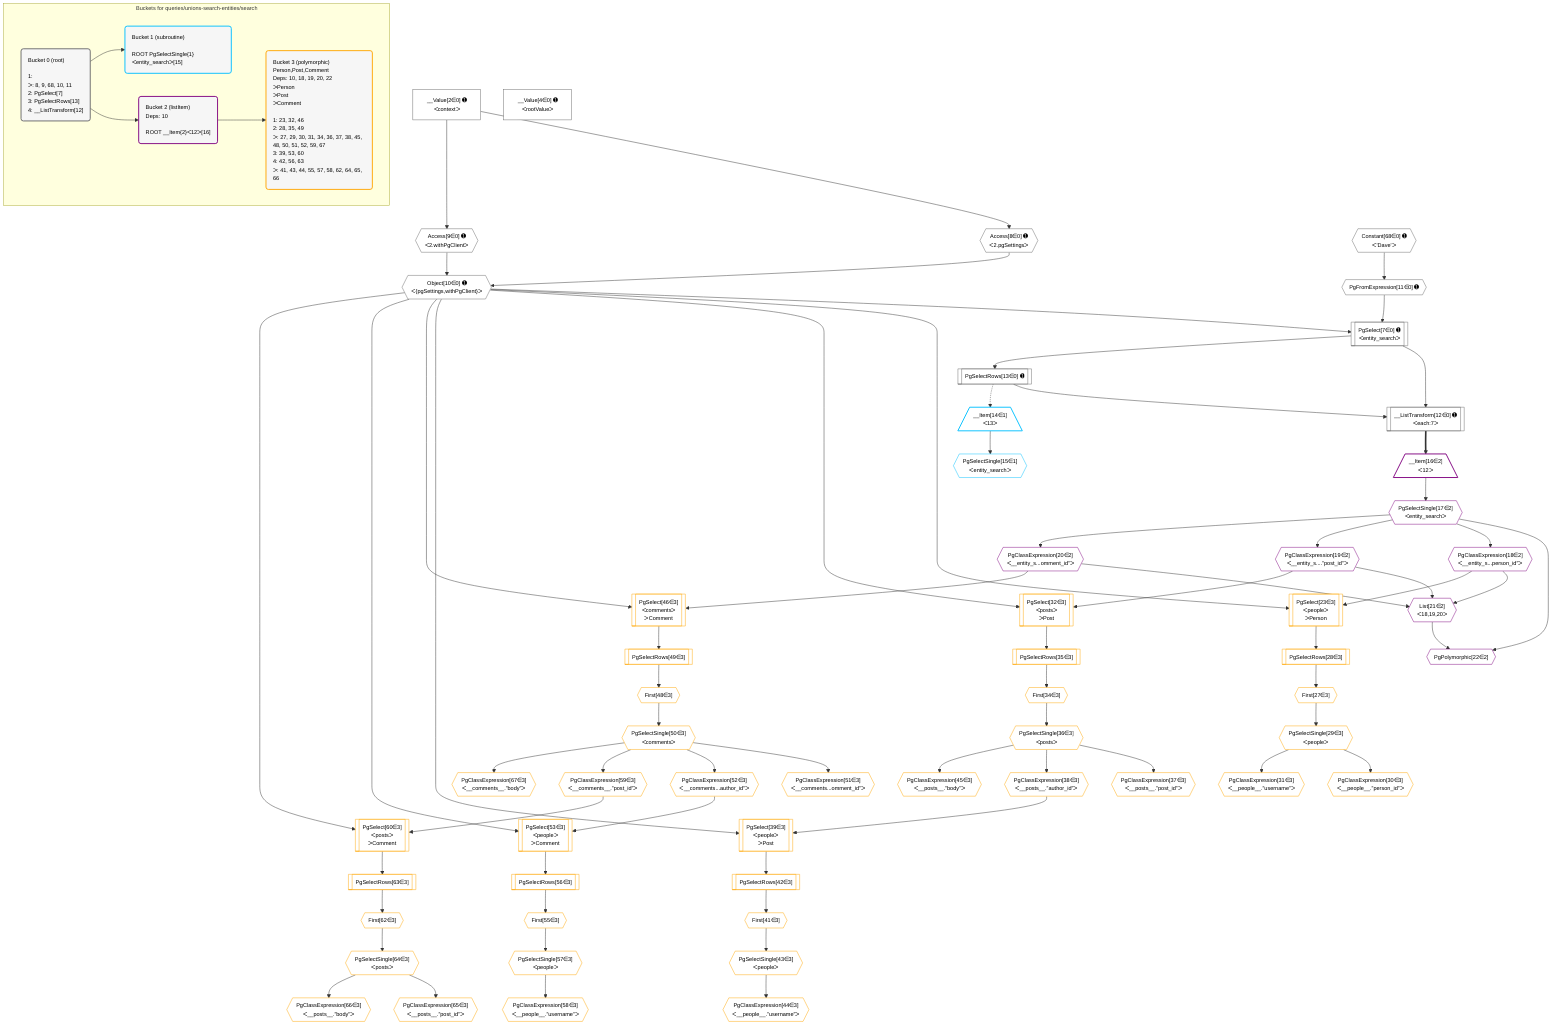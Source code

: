 %%{init: {'themeVariables': { 'fontSize': '12px'}}}%%
graph TD
    classDef path fill:#eee,stroke:#000,color:#000
    classDef plan fill:#fff,stroke-width:1px,color:#000
    classDef itemplan fill:#fff,stroke-width:2px,color:#000
    classDef unbatchedplan fill:#dff,stroke-width:1px,color:#000
    classDef sideeffectplan fill:#fcc,stroke-width:2px,color:#000
    classDef bucket fill:#f6f6f6,color:#000,stroke-width:2px,text-align:left


    %% plan dependencies
    PgSelect7[["PgSelect[7∈0] ➊<br />ᐸentity_searchᐳ"]]:::plan
    Object10{{"Object[10∈0] ➊<br />ᐸ{pgSettings,withPgClient}ᐳ"}}:::plan
    PgFromExpression11{{"PgFromExpression[11∈0] ➊"}}:::plan
    Object10 & PgFromExpression11 --> PgSelect7
    Access8{{"Access[8∈0] ➊<br />ᐸ2.pgSettingsᐳ"}}:::plan
    Access9{{"Access[9∈0] ➊<br />ᐸ2.withPgClientᐳ"}}:::plan
    Access8 & Access9 --> Object10
    __ListTransform12[["__ListTransform[12∈0] ➊<br />ᐸeach:7ᐳ"]]:::plan
    PgSelectRows13[["PgSelectRows[13∈0] ➊"]]:::plan
    PgSelectRows13 & PgSelect7 --> __ListTransform12
    __Value2["__Value[2∈0] ➊<br />ᐸcontextᐳ"]:::plan
    __Value2 --> Access8
    __Value2 --> Access9
    Constant68{{"Constant[68∈0] ➊<br />ᐸ'Dave'ᐳ"}}:::plan
    Constant68 --> PgFromExpression11
    PgSelect7 --> PgSelectRows13
    __Value4["__Value[4∈0] ➊<br />ᐸrootValueᐳ"]:::plan
    __Item14[/"__Item[14∈1]<br />ᐸ13ᐳ"\]:::itemplan
    PgSelectRows13 -.-> __Item14
    PgSelectSingle15{{"PgSelectSingle[15∈1]<br />ᐸentity_searchᐳ"}}:::plan
    __Item14 --> PgSelectSingle15
    List21{{"List[21∈2]<br />ᐸ18,19,20ᐳ"}}:::plan
    PgClassExpression18{{"PgClassExpression[18∈2]<br />ᐸ__entity_s...person_id”ᐳ"}}:::plan
    PgClassExpression19{{"PgClassExpression[19∈2]<br />ᐸ__entity_s....”post_id”ᐳ"}}:::plan
    PgClassExpression20{{"PgClassExpression[20∈2]<br />ᐸ__entity_s...omment_id”ᐳ"}}:::plan
    PgClassExpression18 & PgClassExpression19 & PgClassExpression20 --> List21
    PgPolymorphic22{{"PgPolymorphic[22∈2]"}}:::plan
    PgSelectSingle17{{"PgSelectSingle[17∈2]<br />ᐸentity_searchᐳ"}}:::plan
    PgSelectSingle17 & List21 --> PgPolymorphic22
    __Item16[/"__Item[16∈2]<br />ᐸ12ᐳ"\]:::itemplan
    __ListTransform12 ==> __Item16
    __Item16 --> PgSelectSingle17
    PgSelectSingle17 --> PgClassExpression18
    PgSelectSingle17 --> PgClassExpression19
    PgSelectSingle17 --> PgClassExpression20
    PgSelect23[["PgSelect[23∈3]<br />ᐸpeopleᐳ<br />ᐳPerson"]]:::plan
    Object10 & PgClassExpression18 --> PgSelect23
    PgSelect32[["PgSelect[32∈3]<br />ᐸpostsᐳ<br />ᐳPost"]]:::plan
    Object10 & PgClassExpression19 --> PgSelect32
    PgSelect39[["PgSelect[39∈3]<br />ᐸpeopleᐳ<br />ᐳPost"]]:::plan
    PgClassExpression38{{"PgClassExpression[38∈3]<br />ᐸ__posts__.”author_id”ᐳ"}}:::plan
    Object10 & PgClassExpression38 --> PgSelect39
    PgSelect46[["PgSelect[46∈3]<br />ᐸcommentsᐳ<br />ᐳComment"]]:::plan
    Object10 & PgClassExpression20 --> PgSelect46
    PgSelect53[["PgSelect[53∈3]<br />ᐸpeopleᐳ<br />ᐳComment"]]:::plan
    PgClassExpression52{{"PgClassExpression[52∈3]<br />ᐸ__comments...author_id”ᐳ"}}:::plan
    Object10 & PgClassExpression52 --> PgSelect53
    PgSelect60[["PgSelect[60∈3]<br />ᐸpostsᐳ<br />ᐳComment"]]:::plan
    PgClassExpression59{{"PgClassExpression[59∈3]<br />ᐸ__comments__.”post_id”ᐳ"}}:::plan
    Object10 & PgClassExpression59 --> PgSelect60
    First27{{"First[27∈3]"}}:::plan
    PgSelectRows28[["PgSelectRows[28∈3]"]]:::plan
    PgSelectRows28 --> First27
    PgSelect23 --> PgSelectRows28
    PgSelectSingle29{{"PgSelectSingle[29∈3]<br />ᐸpeopleᐳ"}}:::plan
    First27 --> PgSelectSingle29
    PgClassExpression30{{"PgClassExpression[30∈3]<br />ᐸ__people__.”person_id”ᐳ"}}:::plan
    PgSelectSingle29 --> PgClassExpression30
    PgClassExpression31{{"PgClassExpression[31∈3]<br />ᐸ__people__.”username”ᐳ"}}:::plan
    PgSelectSingle29 --> PgClassExpression31
    First34{{"First[34∈3]"}}:::plan
    PgSelectRows35[["PgSelectRows[35∈3]"]]:::plan
    PgSelectRows35 --> First34
    PgSelect32 --> PgSelectRows35
    PgSelectSingle36{{"PgSelectSingle[36∈3]<br />ᐸpostsᐳ"}}:::plan
    First34 --> PgSelectSingle36
    PgClassExpression37{{"PgClassExpression[37∈3]<br />ᐸ__posts__.”post_id”ᐳ"}}:::plan
    PgSelectSingle36 --> PgClassExpression37
    PgSelectSingle36 --> PgClassExpression38
    First41{{"First[41∈3]"}}:::plan
    PgSelectRows42[["PgSelectRows[42∈3]"]]:::plan
    PgSelectRows42 --> First41
    PgSelect39 --> PgSelectRows42
    PgSelectSingle43{{"PgSelectSingle[43∈3]<br />ᐸpeopleᐳ"}}:::plan
    First41 --> PgSelectSingle43
    PgClassExpression44{{"PgClassExpression[44∈3]<br />ᐸ__people__.”username”ᐳ"}}:::plan
    PgSelectSingle43 --> PgClassExpression44
    PgClassExpression45{{"PgClassExpression[45∈3]<br />ᐸ__posts__.”body”ᐳ"}}:::plan
    PgSelectSingle36 --> PgClassExpression45
    First48{{"First[48∈3]"}}:::plan
    PgSelectRows49[["PgSelectRows[49∈3]"]]:::plan
    PgSelectRows49 --> First48
    PgSelect46 --> PgSelectRows49
    PgSelectSingle50{{"PgSelectSingle[50∈3]<br />ᐸcommentsᐳ"}}:::plan
    First48 --> PgSelectSingle50
    PgClassExpression51{{"PgClassExpression[51∈3]<br />ᐸ__comments...omment_id”ᐳ"}}:::plan
    PgSelectSingle50 --> PgClassExpression51
    PgSelectSingle50 --> PgClassExpression52
    First55{{"First[55∈3]"}}:::plan
    PgSelectRows56[["PgSelectRows[56∈3]"]]:::plan
    PgSelectRows56 --> First55
    PgSelect53 --> PgSelectRows56
    PgSelectSingle57{{"PgSelectSingle[57∈3]<br />ᐸpeopleᐳ"}}:::plan
    First55 --> PgSelectSingle57
    PgClassExpression58{{"PgClassExpression[58∈3]<br />ᐸ__people__.”username”ᐳ"}}:::plan
    PgSelectSingle57 --> PgClassExpression58
    PgSelectSingle50 --> PgClassExpression59
    First62{{"First[62∈3]"}}:::plan
    PgSelectRows63[["PgSelectRows[63∈3]"]]:::plan
    PgSelectRows63 --> First62
    PgSelect60 --> PgSelectRows63
    PgSelectSingle64{{"PgSelectSingle[64∈3]<br />ᐸpostsᐳ"}}:::plan
    First62 --> PgSelectSingle64
    PgClassExpression65{{"PgClassExpression[65∈3]<br />ᐸ__posts__.”post_id”ᐳ"}}:::plan
    PgSelectSingle64 --> PgClassExpression65
    PgClassExpression66{{"PgClassExpression[66∈3]<br />ᐸ__posts__.”body”ᐳ"}}:::plan
    PgSelectSingle64 --> PgClassExpression66
    PgClassExpression67{{"PgClassExpression[67∈3]<br />ᐸ__comments__.”body”ᐳ"}}:::plan
    PgSelectSingle50 --> PgClassExpression67

    %% define steps

    subgraph "Buckets for queries/unions-search-entities/search"
    Bucket0("Bucket 0 (root)<br /><br />1: <br />ᐳ: 8, 9, 68, 10, 11<br />2: PgSelect[7]<br />3: PgSelectRows[13]<br />4: __ListTransform[12]"):::bucket
    classDef bucket0 stroke:#696969
    class Bucket0,__Value2,__Value4,PgSelect7,Access8,Access9,Object10,PgFromExpression11,__ListTransform12,PgSelectRows13,Constant68 bucket0
    Bucket1("Bucket 1 (subroutine)<br /><br />ROOT PgSelectSingle{1}ᐸentity_searchᐳ[15]"):::bucket
    classDef bucket1 stroke:#00bfff
    class Bucket1,__Item14,PgSelectSingle15 bucket1
    Bucket2("Bucket 2 (listItem)<br />Deps: 10<br /><br />ROOT __Item{2}ᐸ12ᐳ[16]"):::bucket
    classDef bucket2 stroke:#7f007f
    class Bucket2,__Item16,PgSelectSingle17,PgClassExpression18,PgClassExpression19,PgClassExpression20,List21,PgPolymorphic22 bucket2
    Bucket3("Bucket 3 (polymorphic)<br />Person,Post,Comment<br />Deps: 10, 18, 19, 20, 22<br />ᐳPerson<br />ᐳPost<br />ᐳComment<br /><br />1: 23, 32, 46<br />2: 28, 35, 49<br />ᐳ: 27, 29, 30, 31, 34, 36, 37, 38, 45, 48, 50, 51, 52, 59, 67<br />3: 39, 53, 60<br />4: 42, 56, 63<br />ᐳ: 41, 43, 44, 55, 57, 58, 62, 64, 65, 66"):::bucket
    classDef bucket3 stroke:#ffa500
    class Bucket3,PgSelect23,First27,PgSelectRows28,PgSelectSingle29,PgClassExpression30,PgClassExpression31,PgSelect32,First34,PgSelectRows35,PgSelectSingle36,PgClassExpression37,PgClassExpression38,PgSelect39,First41,PgSelectRows42,PgSelectSingle43,PgClassExpression44,PgClassExpression45,PgSelect46,First48,PgSelectRows49,PgSelectSingle50,PgClassExpression51,PgClassExpression52,PgSelect53,First55,PgSelectRows56,PgSelectSingle57,PgClassExpression58,PgClassExpression59,PgSelect60,First62,PgSelectRows63,PgSelectSingle64,PgClassExpression65,PgClassExpression66,PgClassExpression67 bucket3
    Bucket0 --> Bucket1 & Bucket2
    Bucket2 --> Bucket3
    end